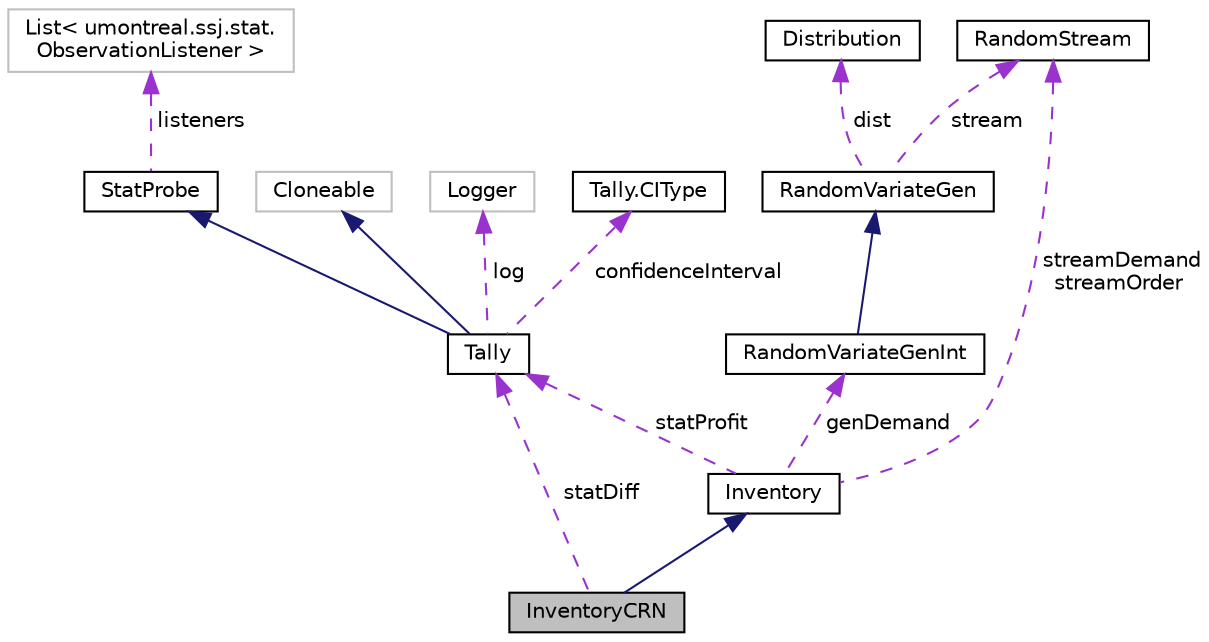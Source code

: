 digraph "InventoryCRN"
{
 // INTERACTIVE_SVG=YES
  bgcolor="transparent";
  edge [fontname="Helvetica",fontsize="10",labelfontname="Helvetica",labelfontsize="10"];
  node [fontname="Helvetica",fontsize="10",shape=record];
  Node2 [label="InventoryCRN",height=0.2,width=0.4,color="black", fillcolor="grey75", style="filled", fontcolor="black"];
  Node3 -> Node2 [dir="back",color="midnightblue",fontsize="10",style="solid",fontname="Helvetica"];
  Node3 [label="Inventory",height=0.2,width=0.4,color="black",URL="$d2/daa/classtutorial_1_1Inventory.html"];
  Node4 -> Node3 [dir="back",color="darkorchid3",fontsize="10",style="dashed",label=" statProfit" ,fontname="Helvetica"];
  Node4 [label="Tally",height=0.2,width=0.4,color="black",URL="$d8/d54/classumontreal_1_1ssj_1_1stat_1_1Tally.html",tooltip="A subclass of StatProbe. "];
  Node5 -> Node4 [dir="back",color="midnightblue",fontsize="10",style="solid",fontname="Helvetica"];
  Node5 [label="StatProbe",height=0.2,width=0.4,color="black",URL="$d5/d8e/classumontreal_1_1ssj_1_1stat_1_1StatProbe.html",tooltip="The objects of this class are statistical probes or collectors, which are elementary devices for coll..."];
  Node6 -> Node5 [dir="back",color="darkorchid3",fontsize="10",style="dashed",label=" listeners" ,fontname="Helvetica"];
  Node6 [label="List\< umontreal.ssj.stat.\lObservationListener \>",height=0.2,width=0.4,color="grey75"];
  Node7 -> Node4 [dir="back",color="midnightblue",fontsize="10",style="solid",fontname="Helvetica"];
  Node7 [label="Cloneable",height=0.2,width=0.4,color="grey75"];
  Node8 -> Node4 [dir="back",color="darkorchid3",fontsize="10",style="dashed",label=" log" ,fontname="Helvetica"];
  Node8 [label="Logger",height=0.2,width=0.4,color="grey75"];
  Node9 -> Node4 [dir="back",color="darkorchid3",fontsize="10",style="dashed",label=" confidenceInterval" ,fontname="Helvetica"];
  Node9 [label="Tally.CIType",height=0.2,width=0.4,color="black",URL="$d9/df5/enumumontreal_1_1ssj_1_1stat_1_1Tally_1_1CIType.html"];
  Node10 -> Node3 [dir="back",color="darkorchid3",fontsize="10",style="dashed",label=" genDemand" ,fontname="Helvetica"];
  Node10 [label="RandomVariateGenInt",height=0.2,width=0.4,color="black",URL="$de/d0b/classumontreal_1_1ssj_1_1randvar_1_1RandomVariateGenInt.html",tooltip="This is the base class for all generators of discrete random variates over the set of integers..."];
  Node11 -> Node10 [dir="back",color="midnightblue",fontsize="10",style="solid",fontname="Helvetica"];
  Node11 [label="RandomVariateGen",height=0.2,width=0.4,color="black",URL="$de/de0/classumontreal_1_1ssj_1_1randvar_1_1RandomVariateGen.html",tooltip="This is the base class for all random variate generators over the real line. "];
  Node12 -> Node11 [dir="back",color="darkorchid3",fontsize="10",style="dashed",label=" dist" ,fontname="Helvetica"];
  Node12 [label="Distribution",height=0.2,width=0.4,color="black",URL="$d6/dd2/interfaceumontreal_1_1ssj_1_1probdist_1_1Distribution.html",tooltip="This interface should be implemented by all classes supporting discrete and continuous distributions..."];
  Node13 -> Node11 [dir="back",color="darkorchid3",fontsize="10",style="dashed",label=" stream" ,fontname="Helvetica"];
  Node13 [label="RandomStream",height=0.2,width=0.4,color="black",URL="$d1/d7c/interfaceumontreal_1_1ssj_1_1rng_1_1RandomStream.html",tooltip="This interface defines the basic structures to handle multiple streams of uniform (pseudo)random numb..."];
  Node13 -> Node3 [dir="back",color="darkorchid3",fontsize="10",style="dashed",label=" streamDemand\nstreamOrder" ,fontname="Helvetica"];
  Node4 -> Node2 [dir="back",color="darkorchid3",fontsize="10",style="dashed",label=" statDiff" ,fontname="Helvetica"];
}
